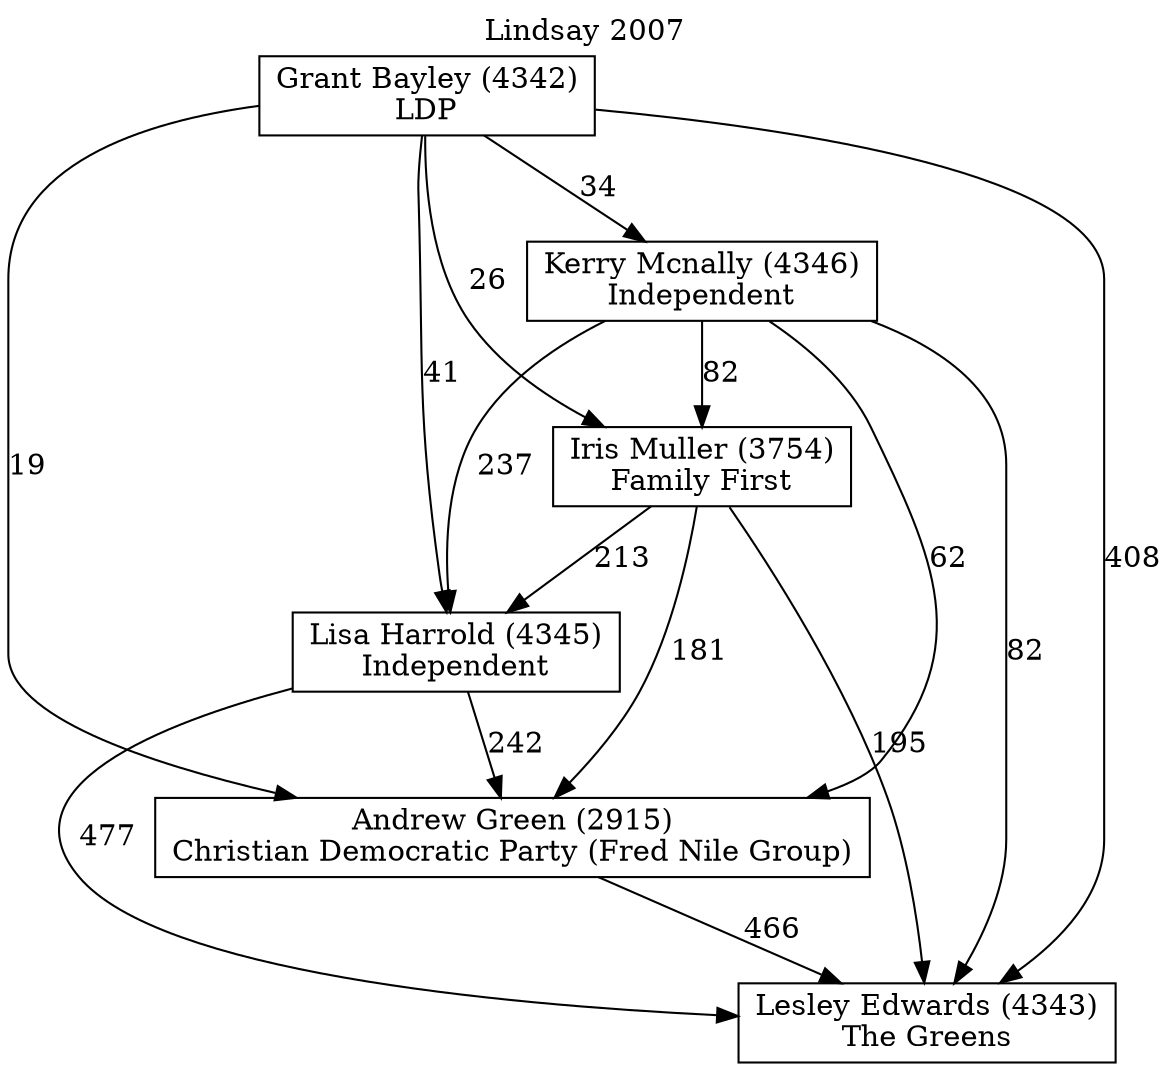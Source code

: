 // House preference flow
digraph "Lesley Edwards (4343)_Lindsay_2007" {
	graph [label="Lindsay 2007" labelloc=t mclimit=10]
	node [shape=box]
	"Andrew Green (2915)" [label="Andrew Green (2915)
Christian Democratic Party (Fred Nile Group)"]
	"Grant Bayley (4342)" [label="Grant Bayley (4342)
LDP"]
	"Iris Muller (3754)" [label="Iris Muller (3754)
Family First"]
	"Kerry Mcnally (4346)" [label="Kerry Mcnally (4346)
Independent"]
	"Lesley Edwards (4343)" [label="Lesley Edwards (4343)
The Greens"]
	"Lisa Harrold (4345)" [label="Lisa Harrold (4345)
Independent"]
	"Andrew Green (2915)" -> "Lesley Edwards (4343)" [label=466]
	"Grant Bayley (4342)" -> "Andrew Green (2915)" [label=19]
	"Grant Bayley (4342)" -> "Iris Muller (3754)" [label=26]
	"Grant Bayley (4342)" -> "Kerry Mcnally (4346)" [label=34]
	"Grant Bayley (4342)" -> "Lesley Edwards (4343)" [label=408]
	"Grant Bayley (4342)" -> "Lisa Harrold (4345)" [label=41]
	"Iris Muller (3754)" -> "Andrew Green (2915)" [label=181]
	"Iris Muller (3754)" -> "Lesley Edwards (4343)" [label=195]
	"Iris Muller (3754)" -> "Lisa Harrold (4345)" [label=213]
	"Kerry Mcnally (4346)" -> "Andrew Green (2915)" [label=62]
	"Kerry Mcnally (4346)" -> "Iris Muller (3754)" [label=82]
	"Kerry Mcnally (4346)" -> "Lesley Edwards (4343)" [label=82]
	"Kerry Mcnally (4346)" -> "Lisa Harrold (4345)" [label=237]
	"Lisa Harrold (4345)" -> "Andrew Green (2915)" [label=242]
	"Lisa Harrold (4345)" -> "Lesley Edwards (4343)" [label=477]
}
